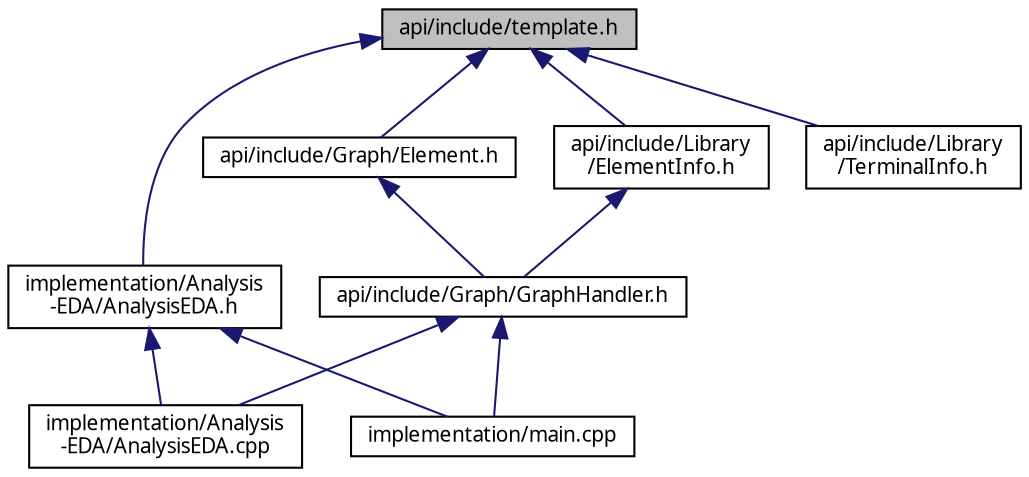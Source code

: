 digraph "api/include/template.h"
{
 // LATEX_PDF_SIZE
  edge [fontname="FreeSans.ttf",fontsize="10",labelfontname="FreeSans.ttf",labelfontsize="10"];
  node [fontname="FreeSans.ttf",fontsize="10",shape=record];
  Node3 [label="api/include/template.h",height=0.2,width=0.4,color="black", fillcolor="grey75", style="filled", fontcolor="black",tooltip=" "];
  Node3 -> Node4 [dir="back",color="midnightblue",fontsize="10",style="solid",fontname="FreeSans.ttf"];
  Node4 [label="implementation/Analysis\l-EDA/AnalysisEDA.h",height=0.2,width=0.4,color="black", fillcolor="white", style="filled",URL="$AnalysisEDA_8h.html",tooltip=" "];
  Node4 -> Node5 [dir="back",color="midnightblue",fontsize="10",style="solid",fontname="FreeSans.ttf"];
  Node5 [label="implementation/Analysis\l-EDA/AnalysisEDA.cpp",height=0.2,width=0.4,color="black", fillcolor="white", style="filled",URL="$AnalysisEDA_8cpp.html",tooltip=" "];
  Node4 -> Node6 [dir="back",color="midnightblue",fontsize="10",style="solid",fontname="FreeSans.ttf"];
  Node6 [label="implementation/main.cpp",height=0.2,width=0.4,color="black", fillcolor="white", style="filled",URL="$main_8cpp.html",tooltip=" "];
  Node3 -> Node7 [dir="back",color="midnightblue",fontsize="10",style="solid",fontname="FreeSans.ttf"];
  Node7 [label="api/include/Graph/Element.h",height=0.2,width=0.4,color="black", fillcolor="white", style="filled",URL="$Element_8h.html",tooltip=" "];
  Node7 -> Node8 [dir="back",color="midnightblue",fontsize="10",style="solid",fontname="FreeSans.ttf"];
  Node8 [label="api/include/Graph/GraphHandler.h",height=0.2,width=0.4,color="black", fillcolor="white", style="filled",URL="$GraphHandler_8h.html",tooltip=" "];
  Node8 -> Node5 [dir="back",color="midnightblue",fontsize="10",style="solid",fontname="FreeSans.ttf"];
  Node8 -> Node6 [dir="back",color="midnightblue",fontsize="10",style="solid",fontname="FreeSans.ttf"];
  Node3 -> Node9 [dir="back",color="midnightblue",fontsize="10",style="solid",fontname="FreeSans.ttf"];
  Node9 [label="api/include/Library\l/ElementInfo.h",height=0.2,width=0.4,color="black", fillcolor="white", style="filled",URL="$ElementInfo_8h.html",tooltip=" "];
  Node9 -> Node8 [dir="back",color="midnightblue",fontsize="10",style="solid",fontname="FreeSans.ttf"];
  Node3 -> Node10 [dir="back",color="midnightblue",fontsize="10",style="solid",fontname="FreeSans.ttf"];
  Node10 [label="api/include/Library\l/TerminalInfo.h",height=0.2,width=0.4,color="black", fillcolor="white", style="filled",URL="$TerminalInfo_8h_source.html",tooltip=" "];
}
